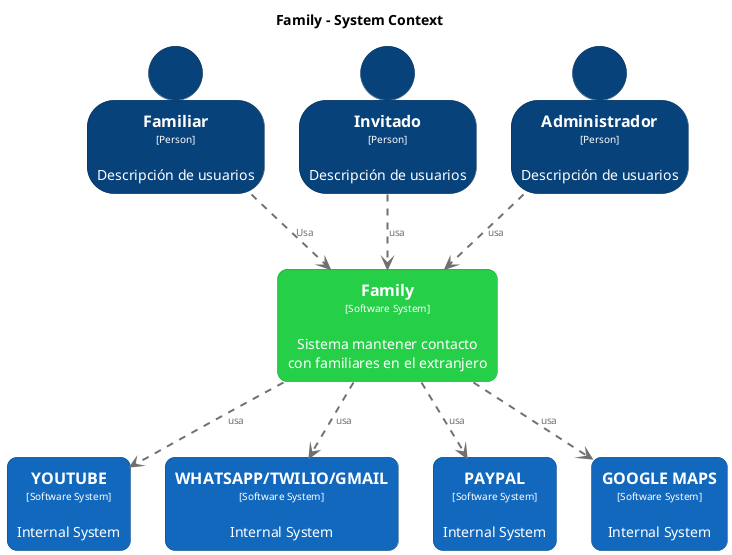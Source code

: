 @startuml pc1
set separator none
title Family - System Context

top to bottom direction

skinparam {
  arrowFontSize 10
  defaultTextAlignment center
  wrapWidth 200
  maxMessageSize 100
}

hide stereotype

skinparam person<<Administrador>> {
  BackgroundColor #08427b
  FontColor #ffffff
  BorderColor #052e56
  shadowing false
}
skinparam person<<Familiar>> {
  BackgroundColor #08427b
  FontColor #ffffff
  BorderColor #052e56
  shadowing false
}
skinparam rectangle<<Family>> {
  BackgroundColor #26cf48
  FontColor #ffffff
  BorderColor #1a9032
  roundCorner 20
  shadowing false
}
skinparam rectangle<<GOOGLEMAPS>> {
  BackgroundColor #1168bd
  FontColor #ffffff
  BorderColor #0b4884
  roundCorner 20
  shadowing false
}
skinparam person<<Invitado>> {
  BackgroundColor #08427b
  FontColor #ffffff
  BorderColor #052e56
  shadowing false
}
skinparam rectangle<<PAYPAL>> {
  BackgroundColor #1168bd
  FontColor #ffffff
  BorderColor #0b4884
  roundCorner 20
  shadowing false
}
skinparam rectangle<<WHATSAPPTWILIOGMAIL>> {
  BackgroundColor #1168bd
  FontColor #ffffff
  BorderColor #0b4884
  roundCorner 20
  shadowing false
}
skinparam rectangle<<YOUTUBE>> {
  BackgroundColor #1168bd
  FontColor #ffffff
  BorderColor #0b4884
  roundCorner 20
  shadowing false
}

person "==Familiar\n<size:10>[Person]</size>\n\nDescripción de usuarios" <<Familiar>> as Familiar
person "==Invitado\n<size:10>[Person]</size>\n\nDescripción de usuarios" <<Invitado>> as Invitado
rectangle "==YOUTUBE\n<size:10>[Software System]</size>\n\nInternal System" <<YOUTUBE>> as YOUTUBE
rectangle "==WHATSAPP/TWILIO/GMAIL\n<size:10>[Software System]</size>\n\nInternal System" <<WHATSAPPTWILIOGMAIL>> as WHATSAPPTWILIOGMAIL
rectangle "==PAYPAL\n<size:10>[Software System]</size>\n\nInternal System" <<PAYPAL>> as PAYPAL
rectangle "==GOOGLE MAPS\n<size:10>[Software System]</size>\n\nInternal System" <<GOOGLEMAPS>> as GOOGLEMAPS
person "==Administrador\n<size:10>[Person]</size>\n\nDescripción de usuarios" <<Administrador>> as Administrador
rectangle "==Family\n<size:10>[Software System]</size>\n\nSistema mantener contacto con familiares en el extranjero" <<Family>> as Family

Familiar .[#707070,thickness=2].> Family : "<color:#707070>Usa"
Invitado .[#707070,thickness=2].> Family : "<color:#707070>usa"
Administrador .[#707070,thickness=2].> Family : "<color:#707070>usa"
Family .[#707070,thickness=2].> YOUTUBE : "<color:#707070>usa"
Family .[#707070,thickness=2].> WHATSAPPTWILIOGMAIL : "<color:#707070>usa"
Family .[#707070,thickness=2].> PAYPAL : "<color:#707070>usa"
Family .[#707070,thickness=2].> GOOGLEMAPS : "<color:#707070>usa"
@enduml
